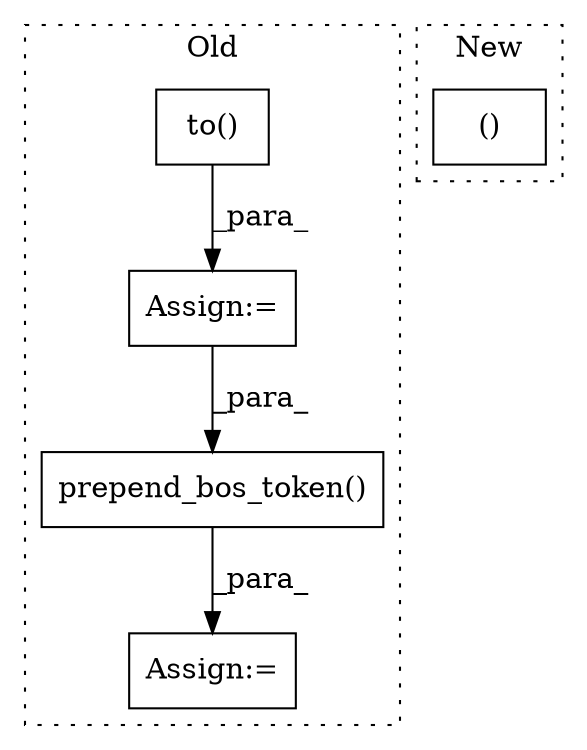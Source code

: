 digraph G {
subgraph cluster0 {
1 [label="prepend_bos_token()" a="75" s="2624,2713" l="50,10" shape="box"];
3 [label="Assign:=" a="68" s="2621" l="3" shape="box"];
4 [label="to()" a="75" s="2579,2607" l="17,1" shape="box"];
5 [label="Assign:=" a="68" s="2576" l="3" shape="box"];
label = "Old";
style="dotted";
}
subgraph cluster1 {
2 [label="()" a="54" s="2468" l="21" shape="box"];
label = "New";
style="dotted";
}
1 -> 3 [label="_para_"];
4 -> 5 [label="_para_"];
5 -> 1 [label="_para_"];
}